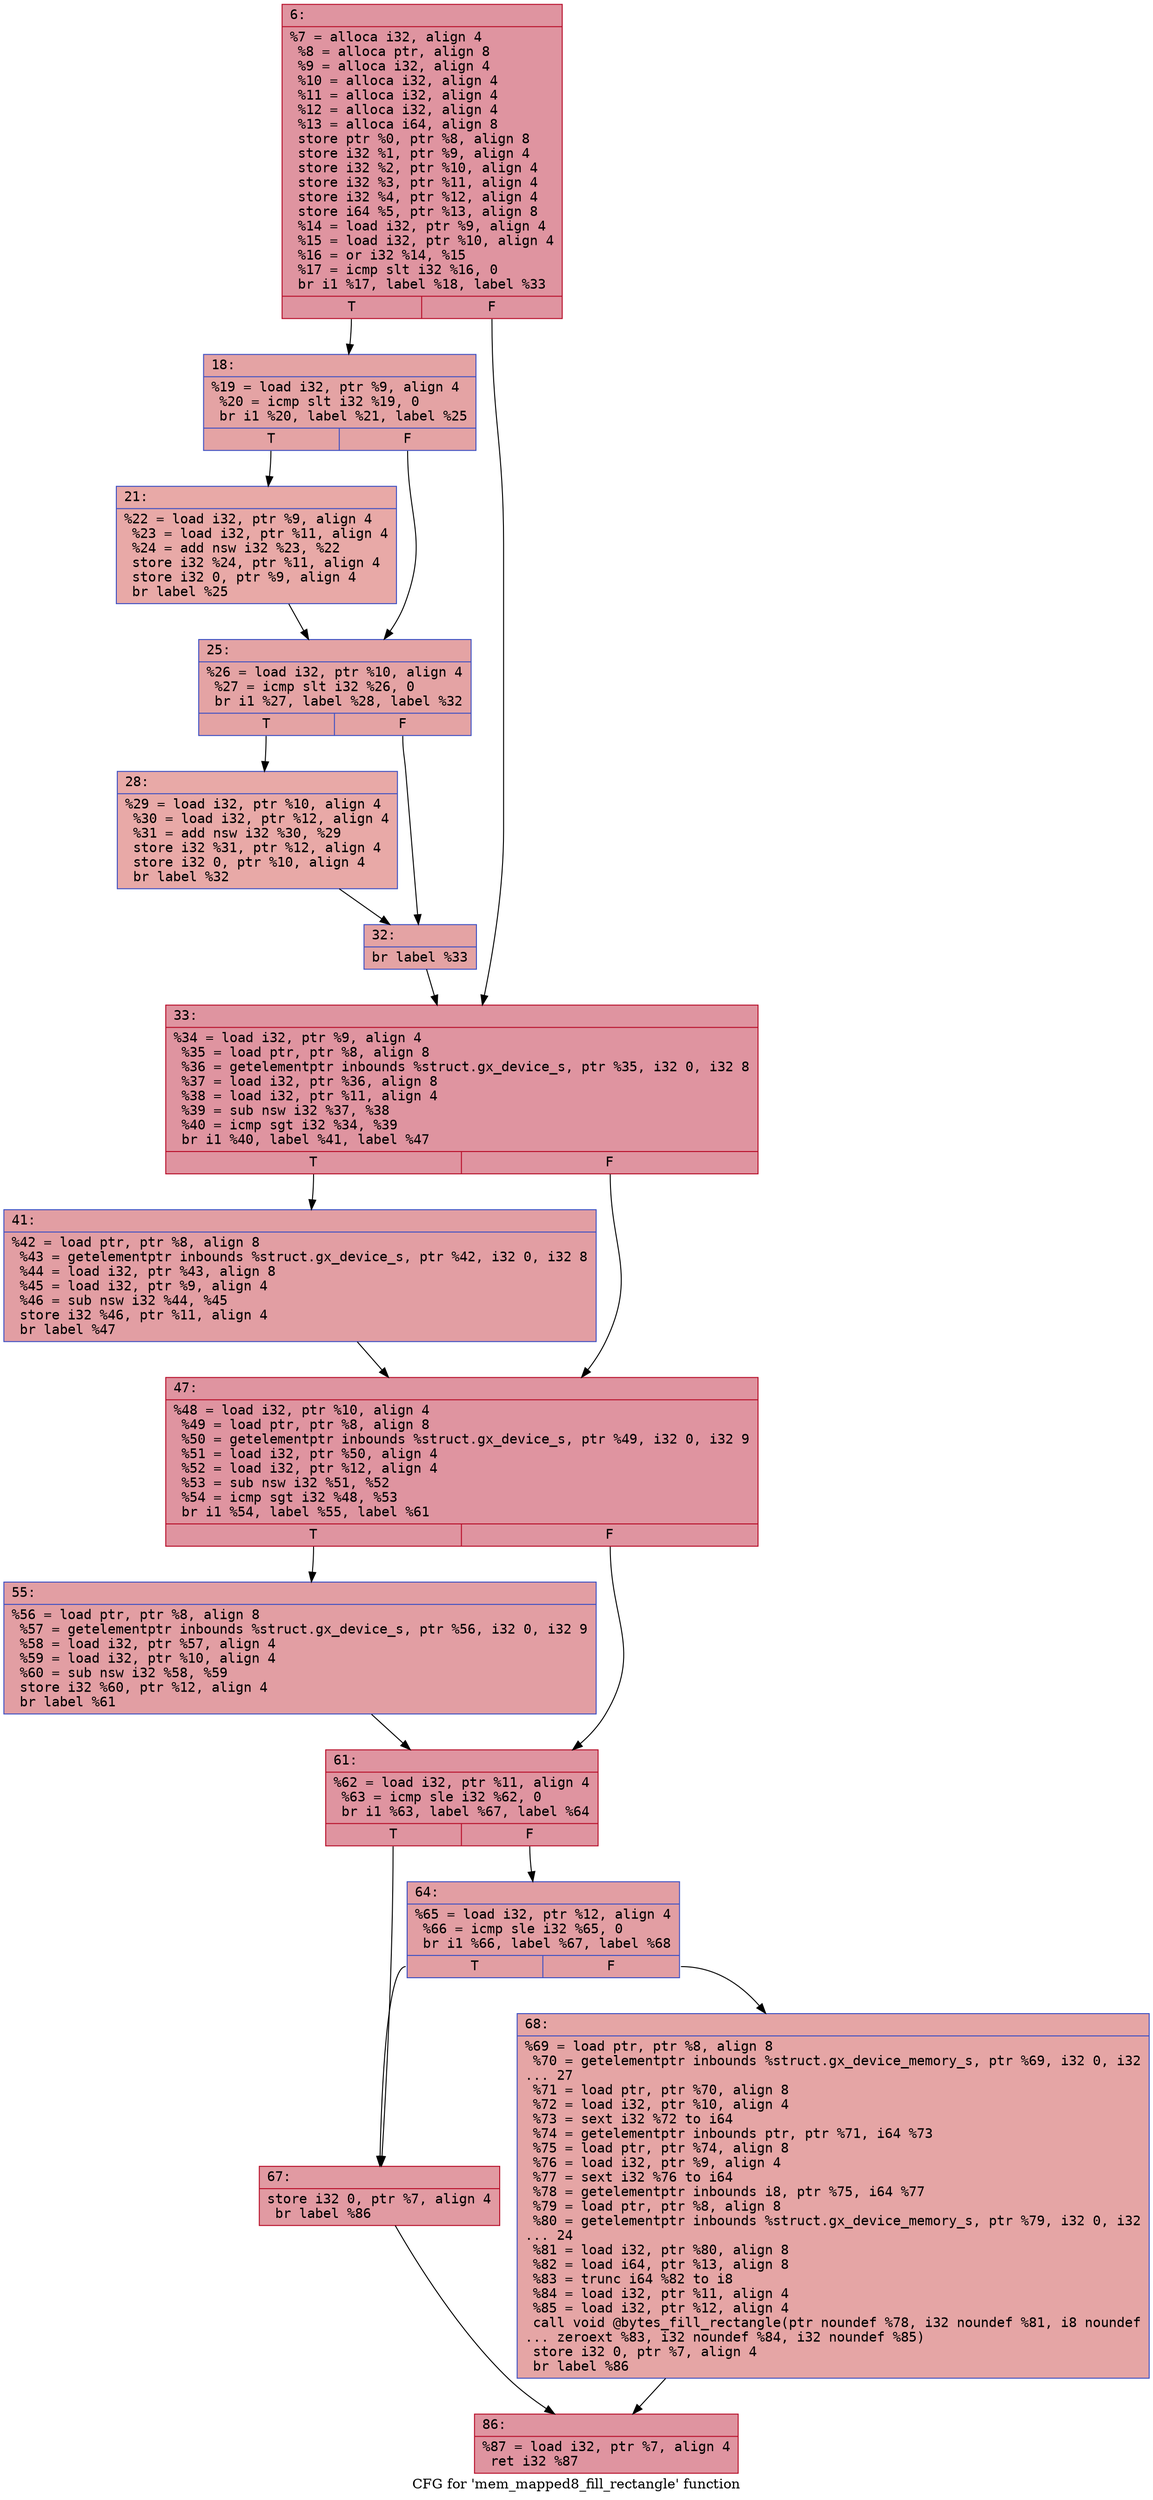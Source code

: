 digraph "CFG for 'mem_mapped8_fill_rectangle' function" {
	label="CFG for 'mem_mapped8_fill_rectangle' function";

	Node0x600000ab20d0 [shape=record,color="#b70d28ff", style=filled, fillcolor="#b70d2870" fontname="Courier",label="{6:\l|  %7 = alloca i32, align 4\l  %8 = alloca ptr, align 8\l  %9 = alloca i32, align 4\l  %10 = alloca i32, align 4\l  %11 = alloca i32, align 4\l  %12 = alloca i32, align 4\l  %13 = alloca i64, align 8\l  store ptr %0, ptr %8, align 8\l  store i32 %1, ptr %9, align 4\l  store i32 %2, ptr %10, align 4\l  store i32 %3, ptr %11, align 4\l  store i32 %4, ptr %12, align 4\l  store i64 %5, ptr %13, align 8\l  %14 = load i32, ptr %9, align 4\l  %15 = load i32, ptr %10, align 4\l  %16 = or i32 %14, %15\l  %17 = icmp slt i32 %16, 0\l  br i1 %17, label %18, label %33\l|{<s0>T|<s1>F}}"];
	Node0x600000ab20d0:s0 -> Node0x600000ab2120[tooltip="6 -> 18\nProbability 37.50%" ];
	Node0x600000ab20d0:s1 -> Node0x600000ab22b0[tooltip="6 -> 33\nProbability 62.50%" ];
	Node0x600000ab2120 [shape=record,color="#3d50c3ff", style=filled, fillcolor="#c32e3170" fontname="Courier",label="{18:\l|  %19 = load i32, ptr %9, align 4\l  %20 = icmp slt i32 %19, 0\l  br i1 %20, label %21, label %25\l|{<s0>T|<s1>F}}"];
	Node0x600000ab2120:s0 -> Node0x600000ab2170[tooltip="18 -> 21\nProbability 37.50%" ];
	Node0x600000ab2120:s1 -> Node0x600000ab21c0[tooltip="18 -> 25\nProbability 62.50%" ];
	Node0x600000ab2170 [shape=record,color="#3d50c3ff", style=filled, fillcolor="#ca3b3770" fontname="Courier",label="{21:\l|  %22 = load i32, ptr %9, align 4\l  %23 = load i32, ptr %11, align 4\l  %24 = add nsw i32 %23, %22\l  store i32 %24, ptr %11, align 4\l  store i32 0, ptr %9, align 4\l  br label %25\l}"];
	Node0x600000ab2170 -> Node0x600000ab21c0[tooltip="21 -> 25\nProbability 100.00%" ];
	Node0x600000ab21c0 [shape=record,color="#3d50c3ff", style=filled, fillcolor="#c32e3170" fontname="Courier",label="{25:\l|  %26 = load i32, ptr %10, align 4\l  %27 = icmp slt i32 %26, 0\l  br i1 %27, label %28, label %32\l|{<s0>T|<s1>F}}"];
	Node0x600000ab21c0:s0 -> Node0x600000ab2210[tooltip="25 -> 28\nProbability 37.50%" ];
	Node0x600000ab21c0:s1 -> Node0x600000ab2260[tooltip="25 -> 32\nProbability 62.50%" ];
	Node0x600000ab2210 [shape=record,color="#3d50c3ff", style=filled, fillcolor="#ca3b3770" fontname="Courier",label="{28:\l|  %29 = load i32, ptr %10, align 4\l  %30 = load i32, ptr %12, align 4\l  %31 = add nsw i32 %30, %29\l  store i32 %31, ptr %12, align 4\l  store i32 0, ptr %10, align 4\l  br label %32\l}"];
	Node0x600000ab2210 -> Node0x600000ab2260[tooltip="28 -> 32\nProbability 100.00%" ];
	Node0x600000ab2260 [shape=record,color="#3d50c3ff", style=filled, fillcolor="#c32e3170" fontname="Courier",label="{32:\l|  br label %33\l}"];
	Node0x600000ab2260 -> Node0x600000ab22b0[tooltip="32 -> 33\nProbability 100.00%" ];
	Node0x600000ab22b0 [shape=record,color="#b70d28ff", style=filled, fillcolor="#b70d2870" fontname="Courier",label="{33:\l|  %34 = load i32, ptr %9, align 4\l  %35 = load ptr, ptr %8, align 8\l  %36 = getelementptr inbounds %struct.gx_device_s, ptr %35, i32 0, i32 8\l  %37 = load i32, ptr %36, align 8\l  %38 = load i32, ptr %11, align 4\l  %39 = sub nsw i32 %37, %38\l  %40 = icmp sgt i32 %34, %39\l  br i1 %40, label %41, label %47\l|{<s0>T|<s1>F}}"];
	Node0x600000ab22b0:s0 -> Node0x600000ab2300[tooltip="33 -> 41\nProbability 50.00%" ];
	Node0x600000ab22b0:s1 -> Node0x600000ab2350[tooltip="33 -> 47\nProbability 50.00%" ];
	Node0x600000ab2300 [shape=record,color="#3d50c3ff", style=filled, fillcolor="#be242e70" fontname="Courier",label="{41:\l|  %42 = load ptr, ptr %8, align 8\l  %43 = getelementptr inbounds %struct.gx_device_s, ptr %42, i32 0, i32 8\l  %44 = load i32, ptr %43, align 8\l  %45 = load i32, ptr %9, align 4\l  %46 = sub nsw i32 %44, %45\l  store i32 %46, ptr %11, align 4\l  br label %47\l}"];
	Node0x600000ab2300 -> Node0x600000ab2350[tooltip="41 -> 47\nProbability 100.00%" ];
	Node0x600000ab2350 [shape=record,color="#b70d28ff", style=filled, fillcolor="#b70d2870" fontname="Courier",label="{47:\l|  %48 = load i32, ptr %10, align 4\l  %49 = load ptr, ptr %8, align 8\l  %50 = getelementptr inbounds %struct.gx_device_s, ptr %49, i32 0, i32 9\l  %51 = load i32, ptr %50, align 4\l  %52 = load i32, ptr %12, align 4\l  %53 = sub nsw i32 %51, %52\l  %54 = icmp sgt i32 %48, %53\l  br i1 %54, label %55, label %61\l|{<s0>T|<s1>F}}"];
	Node0x600000ab2350:s0 -> Node0x600000ab23a0[tooltip="47 -> 55\nProbability 50.00%" ];
	Node0x600000ab2350:s1 -> Node0x600000ab23f0[tooltip="47 -> 61\nProbability 50.00%" ];
	Node0x600000ab23a0 [shape=record,color="#3d50c3ff", style=filled, fillcolor="#be242e70" fontname="Courier",label="{55:\l|  %56 = load ptr, ptr %8, align 8\l  %57 = getelementptr inbounds %struct.gx_device_s, ptr %56, i32 0, i32 9\l  %58 = load i32, ptr %57, align 4\l  %59 = load i32, ptr %10, align 4\l  %60 = sub nsw i32 %58, %59\l  store i32 %60, ptr %12, align 4\l  br label %61\l}"];
	Node0x600000ab23a0 -> Node0x600000ab23f0[tooltip="55 -> 61\nProbability 100.00%" ];
	Node0x600000ab23f0 [shape=record,color="#b70d28ff", style=filled, fillcolor="#b70d2870" fontname="Courier",label="{61:\l|  %62 = load i32, ptr %11, align 4\l  %63 = icmp sle i32 %62, 0\l  br i1 %63, label %67, label %64\l|{<s0>T|<s1>F}}"];
	Node0x600000ab23f0:s0 -> Node0x600000ab2490[tooltip="61 -> 67\nProbability 50.00%" ];
	Node0x600000ab23f0:s1 -> Node0x600000ab2440[tooltip="61 -> 64\nProbability 50.00%" ];
	Node0x600000ab2440 [shape=record,color="#3d50c3ff", style=filled, fillcolor="#be242e70" fontname="Courier",label="{64:\l|  %65 = load i32, ptr %12, align 4\l  %66 = icmp sle i32 %65, 0\l  br i1 %66, label %67, label %68\l|{<s0>T|<s1>F}}"];
	Node0x600000ab2440:s0 -> Node0x600000ab2490[tooltip="64 -> 67\nProbability 50.00%" ];
	Node0x600000ab2440:s1 -> Node0x600000ab24e0[tooltip="64 -> 68\nProbability 50.00%" ];
	Node0x600000ab2490 [shape=record,color="#b70d28ff", style=filled, fillcolor="#bb1b2c70" fontname="Courier",label="{67:\l|  store i32 0, ptr %7, align 4\l  br label %86\l}"];
	Node0x600000ab2490 -> Node0x600000ab2530[tooltip="67 -> 86\nProbability 100.00%" ];
	Node0x600000ab24e0 [shape=record,color="#3d50c3ff", style=filled, fillcolor="#c5333470" fontname="Courier",label="{68:\l|  %69 = load ptr, ptr %8, align 8\l  %70 = getelementptr inbounds %struct.gx_device_memory_s, ptr %69, i32 0, i32\l... 27\l  %71 = load ptr, ptr %70, align 8\l  %72 = load i32, ptr %10, align 4\l  %73 = sext i32 %72 to i64\l  %74 = getelementptr inbounds ptr, ptr %71, i64 %73\l  %75 = load ptr, ptr %74, align 8\l  %76 = load i32, ptr %9, align 4\l  %77 = sext i32 %76 to i64\l  %78 = getelementptr inbounds i8, ptr %75, i64 %77\l  %79 = load ptr, ptr %8, align 8\l  %80 = getelementptr inbounds %struct.gx_device_memory_s, ptr %79, i32 0, i32\l... 24\l  %81 = load i32, ptr %80, align 8\l  %82 = load i64, ptr %13, align 8\l  %83 = trunc i64 %82 to i8\l  %84 = load i32, ptr %11, align 4\l  %85 = load i32, ptr %12, align 4\l  call void @bytes_fill_rectangle(ptr noundef %78, i32 noundef %81, i8 noundef\l... zeroext %83, i32 noundef %84, i32 noundef %85)\l  store i32 0, ptr %7, align 4\l  br label %86\l}"];
	Node0x600000ab24e0 -> Node0x600000ab2530[tooltip="68 -> 86\nProbability 100.00%" ];
	Node0x600000ab2530 [shape=record,color="#b70d28ff", style=filled, fillcolor="#b70d2870" fontname="Courier",label="{86:\l|  %87 = load i32, ptr %7, align 4\l  ret i32 %87\l}"];
}
